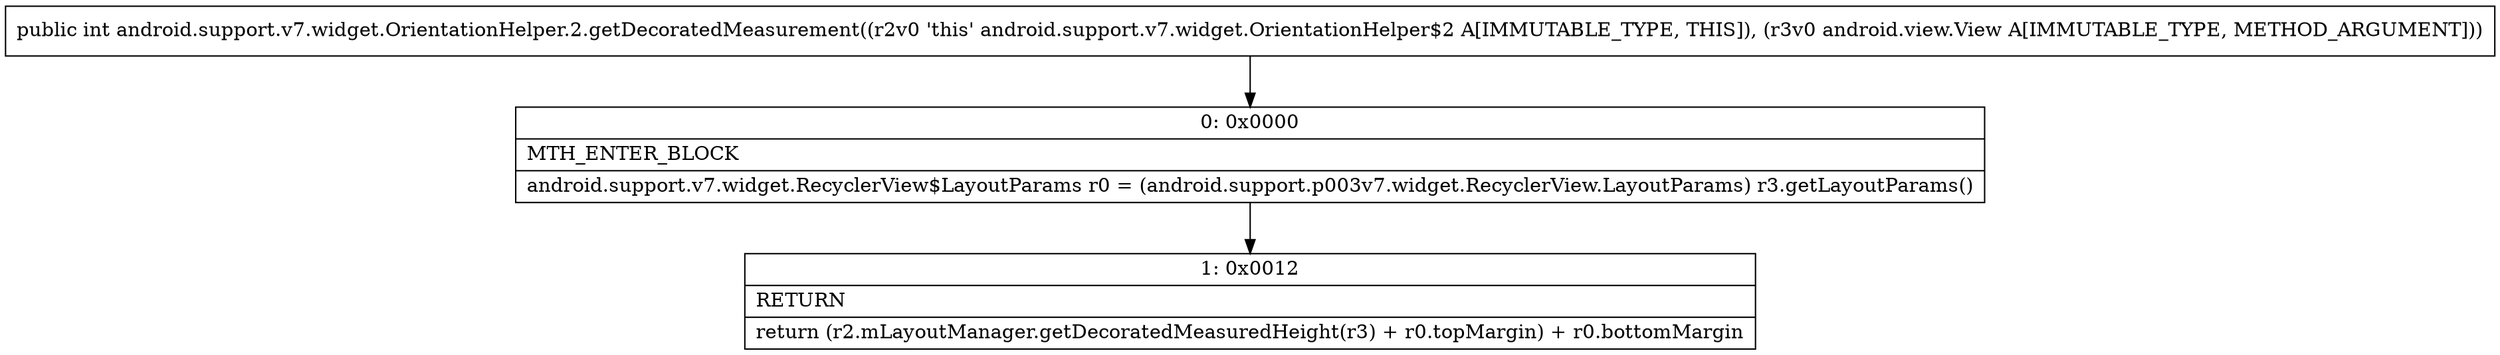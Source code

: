 digraph "CFG forandroid.support.v7.widget.OrientationHelper.2.getDecoratedMeasurement(Landroid\/view\/View;)I" {
Node_0 [shape=record,label="{0\:\ 0x0000|MTH_ENTER_BLOCK\l|android.support.v7.widget.RecyclerView$LayoutParams r0 = (android.support.p003v7.widget.RecyclerView.LayoutParams) r3.getLayoutParams()\l}"];
Node_1 [shape=record,label="{1\:\ 0x0012|RETURN\l|return (r2.mLayoutManager.getDecoratedMeasuredHeight(r3) + r0.topMargin) + r0.bottomMargin\l}"];
MethodNode[shape=record,label="{public int android.support.v7.widget.OrientationHelper.2.getDecoratedMeasurement((r2v0 'this' android.support.v7.widget.OrientationHelper$2 A[IMMUTABLE_TYPE, THIS]), (r3v0 android.view.View A[IMMUTABLE_TYPE, METHOD_ARGUMENT])) }"];
MethodNode -> Node_0;
Node_0 -> Node_1;
}


